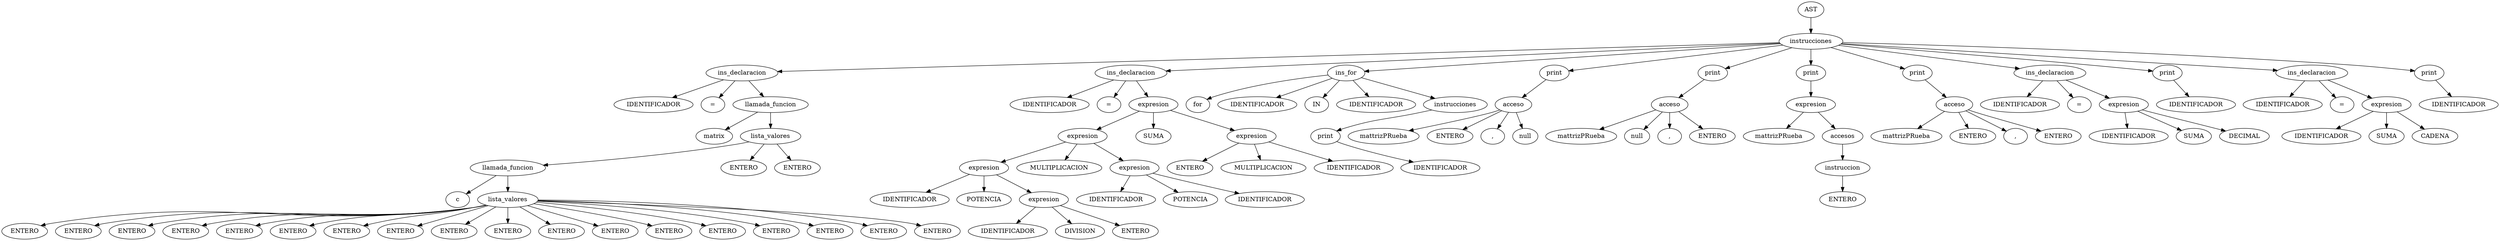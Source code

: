 digraph G {
"arbol.Arbol@20849809" [label="AST"] ;
"[arbol.Declaracion@4c1f56d6, arbol.Declaracion@6c396b04, arbol.For@3a705165, arbol.Print@3eb0d2f2, arbol.Print@8af9a14, arbol.Print@2f69a14e, arbol.Print@17aa26bf, arbol.Declaracion@2f3541fa, arbol.Print@5bbe1132, arbol.Declaracion@39bfa8da, arbol.Print@7f66ee8c]" [label="instrucciones"] ;
"arbol.Arbol@20849809" -> "[arbol.Declaracion@4c1f56d6, arbol.Declaracion@6c396b04, arbol.For@3a705165, arbol.Print@3eb0d2f2, arbol.Print@8af9a14, arbol.Print@2f69a14e, arbol.Print@17aa26bf, arbol.Declaracion@2f3541fa, arbol.Print@5bbe1132, arbol.Declaracion@39bfa8da, arbol.Print@7f66ee8c]"
"arbol.Declaracion@4c1f56d6" [label="instruccion"] ;
"[arbol.Declaracion@4c1f56d6, arbol.Declaracion@6c396b04, arbol.For@3a705165, arbol.Print@3eb0d2f2, arbol.Print@8af9a14, arbol.Print@2f69a14e, arbol.Print@17aa26bf, arbol.Declaracion@2f3541fa, arbol.Print@5bbe1132, arbol.Declaracion@39bfa8da, arbol.Print@7f66ee8c]" -> "arbol.Declaracion@4c1f56d6"
   "arbol.Declaracion@4c1f56d6" [label="ins_declaracion"] ;
   "arbol.Declaracion@4c1f56d6mattrizPRueba" [label="IDENTIFICADOR"] ;
   "arbol.Declaracion@4c1f56d6" -> "arbol.Declaracion@4c1f56d6mattrizPRueba"
   "arbol.Declaracion@4c1f56d6igual" [label="="] ;
   "arbol.Declaracion@4c1f56d6" -> "arbol.Declaracion@4c1f56d6igual"
   "arbol.LlamadaFunction@7a594a0b" [label="llamada_funcion"] ;
   "arbol.LlamadaFunction@7a594a0bid" [label="matrix"] ;
   "arbol.LlamadaFunction@7a594a0b" -> "arbol.LlamadaFunction@7a594a0bid"
"[arbol.LlamadaFunction@51c5f3f3, arbol.Operacion@15f86869, arbol.Operacion@5da2f6d4]" [label="lista_valores"] ;
"arbol.LlamadaFunction@7a594a0b" -> "[arbol.LlamadaFunction@51c5f3f3, arbol.Operacion@15f86869, arbol.Operacion@5da2f6d4]"
"arbol.LlamadaFunction@51c5f3f3" [label="valor"] ;
"[arbol.LlamadaFunction@51c5f3f3, arbol.Operacion@15f86869, arbol.Operacion@5da2f6d4]" -> "arbol.LlamadaFunction@51c5f3f3"
   "arbol.LlamadaFunction@51c5f3f3" [label="llamada_funcion"] ;
   "arbol.LlamadaFunction@51c5f3f3id" [label="c"] ;
   "arbol.LlamadaFunction@51c5f3f3" -> "arbol.LlamadaFunction@51c5f3f3id"
"[arbol.Operacion@6d1be679, arbol.Operacion@13bfca42, arbol.Operacion@45d2537c, arbol.Operacion@f8c0944, arbol.Operacion@3d961ee2, arbol.Operacion@50963ec8, arbol.Operacion@788ce15, arbol.Operacion@68a12189, arbol.Operacion@65cd5371, arbol.Operacion@44c517e, arbol.Operacion@45f5cf84, arbol.Operacion@24b903da, arbol.Operacion@2b609ae7, arbol.Operacion@4dc1f954, arbol.Operacion@26a39687, arbol.Operacion@4a68f65a, arbol.Operacion@65f0fa52, arbol.Operacion@27b9b4e1]" [label="lista_valores"] ;
"arbol.LlamadaFunction@51c5f3f3" -> "[arbol.Operacion@6d1be679, arbol.Operacion@13bfca42, arbol.Operacion@45d2537c, arbol.Operacion@f8c0944, arbol.Operacion@3d961ee2, arbol.Operacion@50963ec8, arbol.Operacion@788ce15, arbol.Operacion@68a12189, arbol.Operacion@65cd5371, arbol.Operacion@44c517e, arbol.Operacion@45f5cf84, arbol.Operacion@24b903da, arbol.Operacion@2b609ae7, arbol.Operacion@4dc1f954, arbol.Operacion@26a39687, arbol.Operacion@4a68f65a, arbol.Operacion@65f0fa52, arbol.Operacion@27b9b4e1]"
"arbol.Operacion@6d1be679" [label="valor"] ;
"[arbol.Operacion@6d1be679, arbol.Operacion@13bfca42, arbol.Operacion@45d2537c, arbol.Operacion@f8c0944, arbol.Operacion@3d961ee2, arbol.Operacion@50963ec8, arbol.Operacion@788ce15, arbol.Operacion@68a12189, arbol.Operacion@65cd5371, arbol.Operacion@44c517e, arbol.Operacion@45f5cf84, arbol.Operacion@24b903da, arbol.Operacion@2b609ae7, arbol.Operacion@4dc1f954, arbol.Operacion@26a39687, arbol.Operacion@4a68f65a, arbol.Operacion@65f0fa52, arbol.Operacion@27b9b4e1]" -> "arbol.Operacion@6d1be679"
"arbol.Operacion@6d1be679" [label="ENTERO"] ;
"arbol.Operacion@13bfca42" [label="valor"] ;
"[arbol.Operacion@6d1be679, arbol.Operacion@13bfca42, arbol.Operacion@45d2537c, arbol.Operacion@f8c0944, arbol.Operacion@3d961ee2, arbol.Operacion@50963ec8, arbol.Operacion@788ce15, arbol.Operacion@68a12189, arbol.Operacion@65cd5371, arbol.Operacion@44c517e, arbol.Operacion@45f5cf84, arbol.Operacion@24b903da, arbol.Operacion@2b609ae7, arbol.Operacion@4dc1f954, arbol.Operacion@26a39687, arbol.Operacion@4a68f65a, arbol.Operacion@65f0fa52, arbol.Operacion@27b9b4e1]" -> "arbol.Operacion@13bfca42"
"arbol.Operacion@13bfca42" [label="ENTERO"] ;
"arbol.Operacion@45d2537c" [label="valor"] ;
"[arbol.Operacion@6d1be679, arbol.Operacion@13bfca42, arbol.Operacion@45d2537c, arbol.Operacion@f8c0944, arbol.Operacion@3d961ee2, arbol.Operacion@50963ec8, arbol.Operacion@788ce15, arbol.Operacion@68a12189, arbol.Operacion@65cd5371, arbol.Operacion@44c517e, arbol.Operacion@45f5cf84, arbol.Operacion@24b903da, arbol.Operacion@2b609ae7, arbol.Operacion@4dc1f954, arbol.Operacion@26a39687, arbol.Operacion@4a68f65a, arbol.Operacion@65f0fa52, arbol.Operacion@27b9b4e1]" -> "arbol.Operacion@45d2537c"
"arbol.Operacion@45d2537c" [label="ENTERO"] ;
"arbol.Operacion@f8c0944" [label="valor"] ;
"[arbol.Operacion@6d1be679, arbol.Operacion@13bfca42, arbol.Operacion@45d2537c, arbol.Operacion@f8c0944, arbol.Operacion@3d961ee2, arbol.Operacion@50963ec8, arbol.Operacion@788ce15, arbol.Operacion@68a12189, arbol.Operacion@65cd5371, arbol.Operacion@44c517e, arbol.Operacion@45f5cf84, arbol.Operacion@24b903da, arbol.Operacion@2b609ae7, arbol.Operacion@4dc1f954, arbol.Operacion@26a39687, arbol.Operacion@4a68f65a, arbol.Operacion@65f0fa52, arbol.Operacion@27b9b4e1]" -> "arbol.Operacion@f8c0944"
"arbol.Operacion@f8c0944" [label="ENTERO"] ;
"arbol.Operacion@3d961ee2" [label="valor"] ;
"[arbol.Operacion@6d1be679, arbol.Operacion@13bfca42, arbol.Operacion@45d2537c, arbol.Operacion@f8c0944, arbol.Operacion@3d961ee2, arbol.Operacion@50963ec8, arbol.Operacion@788ce15, arbol.Operacion@68a12189, arbol.Operacion@65cd5371, arbol.Operacion@44c517e, arbol.Operacion@45f5cf84, arbol.Operacion@24b903da, arbol.Operacion@2b609ae7, arbol.Operacion@4dc1f954, arbol.Operacion@26a39687, arbol.Operacion@4a68f65a, arbol.Operacion@65f0fa52, arbol.Operacion@27b9b4e1]" -> "arbol.Operacion@3d961ee2"
"arbol.Operacion@3d961ee2" [label="ENTERO"] ;
"arbol.Operacion@50963ec8" [label="valor"] ;
"[arbol.Operacion@6d1be679, arbol.Operacion@13bfca42, arbol.Operacion@45d2537c, arbol.Operacion@f8c0944, arbol.Operacion@3d961ee2, arbol.Operacion@50963ec8, arbol.Operacion@788ce15, arbol.Operacion@68a12189, arbol.Operacion@65cd5371, arbol.Operacion@44c517e, arbol.Operacion@45f5cf84, arbol.Operacion@24b903da, arbol.Operacion@2b609ae7, arbol.Operacion@4dc1f954, arbol.Operacion@26a39687, arbol.Operacion@4a68f65a, arbol.Operacion@65f0fa52, arbol.Operacion@27b9b4e1]" -> "arbol.Operacion@50963ec8"
"arbol.Operacion@50963ec8" [label="ENTERO"] ;
"arbol.Operacion@788ce15" [label="valor"] ;
"[arbol.Operacion@6d1be679, arbol.Operacion@13bfca42, arbol.Operacion@45d2537c, arbol.Operacion@f8c0944, arbol.Operacion@3d961ee2, arbol.Operacion@50963ec8, arbol.Operacion@788ce15, arbol.Operacion@68a12189, arbol.Operacion@65cd5371, arbol.Operacion@44c517e, arbol.Operacion@45f5cf84, arbol.Operacion@24b903da, arbol.Operacion@2b609ae7, arbol.Operacion@4dc1f954, arbol.Operacion@26a39687, arbol.Operacion@4a68f65a, arbol.Operacion@65f0fa52, arbol.Operacion@27b9b4e1]" -> "arbol.Operacion@788ce15"
"arbol.Operacion@788ce15" [label="ENTERO"] ;
"arbol.Operacion@68a12189" [label="valor"] ;
"[arbol.Operacion@6d1be679, arbol.Operacion@13bfca42, arbol.Operacion@45d2537c, arbol.Operacion@f8c0944, arbol.Operacion@3d961ee2, arbol.Operacion@50963ec8, arbol.Operacion@788ce15, arbol.Operacion@68a12189, arbol.Operacion@65cd5371, arbol.Operacion@44c517e, arbol.Operacion@45f5cf84, arbol.Operacion@24b903da, arbol.Operacion@2b609ae7, arbol.Operacion@4dc1f954, arbol.Operacion@26a39687, arbol.Operacion@4a68f65a, arbol.Operacion@65f0fa52, arbol.Operacion@27b9b4e1]" -> "arbol.Operacion@68a12189"
"arbol.Operacion@68a12189" [label="ENTERO"] ;
"arbol.Operacion@65cd5371" [label="valor"] ;
"[arbol.Operacion@6d1be679, arbol.Operacion@13bfca42, arbol.Operacion@45d2537c, arbol.Operacion@f8c0944, arbol.Operacion@3d961ee2, arbol.Operacion@50963ec8, arbol.Operacion@788ce15, arbol.Operacion@68a12189, arbol.Operacion@65cd5371, arbol.Operacion@44c517e, arbol.Operacion@45f5cf84, arbol.Operacion@24b903da, arbol.Operacion@2b609ae7, arbol.Operacion@4dc1f954, arbol.Operacion@26a39687, arbol.Operacion@4a68f65a, arbol.Operacion@65f0fa52, arbol.Operacion@27b9b4e1]" -> "arbol.Operacion@65cd5371"
"arbol.Operacion@65cd5371" [label="ENTERO"] ;
"arbol.Operacion@44c517e" [label="valor"] ;
"[arbol.Operacion@6d1be679, arbol.Operacion@13bfca42, arbol.Operacion@45d2537c, arbol.Operacion@f8c0944, arbol.Operacion@3d961ee2, arbol.Operacion@50963ec8, arbol.Operacion@788ce15, arbol.Operacion@68a12189, arbol.Operacion@65cd5371, arbol.Operacion@44c517e, arbol.Operacion@45f5cf84, arbol.Operacion@24b903da, arbol.Operacion@2b609ae7, arbol.Operacion@4dc1f954, arbol.Operacion@26a39687, arbol.Operacion@4a68f65a, arbol.Operacion@65f0fa52, arbol.Operacion@27b9b4e1]" -> "arbol.Operacion@44c517e"
"arbol.Operacion@44c517e" [label="ENTERO"] ;
"arbol.Operacion@45f5cf84" [label="valor"] ;
"[arbol.Operacion@6d1be679, arbol.Operacion@13bfca42, arbol.Operacion@45d2537c, arbol.Operacion@f8c0944, arbol.Operacion@3d961ee2, arbol.Operacion@50963ec8, arbol.Operacion@788ce15, arbol.Operacion@68a12189, arbol.Operacion@65cd5371, arbol.Operacion@44c517e, arbol.Operacion@45f5cf84, arbol.Operacion@24b903da, arbol.Operacion@2b609ae7, arbol.Operacion@4dc1f954, arbol.Operacion@26a39687, arbol.Operacion@4a68f65a, arbol.Operacion@65f0fa52, arbol.Operacion@27b9b4e1]" -> "arbol.Operacion@45f5cf84"
"arbol.Operacion@45f5cf84" [label="ENTERO"] ;
"arbol.Operacion@24b903da" [label="valor"] ;
"[arbol.Operacion@6d1be679, arbol.Operacion@13bfca42, arbol.Operacion@45d2537c, arbol.Operacion@f8c0944, arbol.Operacion@3d961ee2, arbol.Operacion@50963ec8, arbol.Operacion@788ce15, arbol.Operacion@68a12189, arbol.Operacion@65cd5371, arbol.Operacion@44c517e, arbol.Operacion@45f5cf84, arbol.Operacion@24b903da, arbol.Operacion@2b609ae7, arbol.Operacion@4dc1f954, arbol.Operacion@26a39687, arbol.Operacion@4a68f65a, arbol.Operacion@65f0fa52, arbol.Operacion@27b9b4e1]" -> "arbol.Operacion@24b903da"
"arbol.Operacion@24b903da" [label="ENTERO"] ;
"arbol.Operacion@2b609ae7" [label="valor"] ;
"[arbol.Operacion@6d1be679, arbol.Operacion@13bfca42, arbol.Operacion@45d2537c, arbol.Operacion@f8c0944, arbol.Operacion@3d961ee2, arbol.Operacion@50963ec8, arbol.Operacion@788ce15, arbol.Operacion@68a12189, arbol.Operacion@65cd5371, arbol.Operacion@44c517e, arbol.Operacion@45f5cf84, arbol.Operacion@24b903da, arbol.Operacion@2b609ae7, arbol.Operacion@4dc1f954, arbol.Operacion@26a39687, arbol.Operacion@4a68f65a, arbol.Operacion@65f0fa52, arbol.Operacion@27b9b4e1]" -> "arbol.Operacion@2b609ae7"
"arbol.Operacion@2b609ae7" [label="ENTERO"] ;
"arbol.Operacion@4dc1f954" [label="valor"] ;
"[arbol.Operacion@6d1be679, arbol.Operacion@13bfca42, arbol.Operacion@45d2537c, arbol.Operacion@f8c0944, arbol.Operacion@3d961ee2, arbol.Operacion@50963ec8, arbol.Operacion@788ce15, arbol.Operacion@68a12189, arbol.Operacion@65cd5371, arbol.Operacion@44c517e, arbol.Operacion@45f5cf84, arbol.Operacion@24b903da, arbol.Operacion@2b609ae7, arbol.Operacion@4dc1f954, arbol.Operacion@26a39687, arbol.Operacion@4a68f65a, arbol.Operacion@65f0fa52, arbol.Operacion@27b9b4e1]" -> "arbol.Operacion@4dc1f954"
"arbol.Operacion@4dc1f954" [label="ENTERO"] ;
"arbol.Operacion@26a39687" [label="valor"] ;
"[arbol.Operacion@6d1be679, arbol.Operacion@13bfca42, arbol.Operacion@45d2537c, arbol.Operacion@f8c0944, arbol.Operacion@3d961ee2, arbol.Operacion@50963ec8, arbol.Operacion@788ce15, arbol.Operacion@68a12189, arbol.Operacion@65cd5371, arbol.Operacion@44c517e, arbol.Operacion@45f5cf84, arbol.Operacion@24b903da, arbol.Operacion@2b609ae7, arbol.Operacion@4dc1f954, arbol.Operacion@26a39687, arbol.Operacion@4a68f65a, arbol.Operacion@65f0fa52, arbol.Operacion@27b9b4e1]" -> "arbol.Operacion@26a39687"
"arbol.Operacion@26a39687" [label="ENTERO"] ;
"arbol.Operacion@4a68f65a" [label="valor"] ;
"[arbol.Operacion@6d1be679, arbol.Operacion@13bfca42, arbol.Operacion@45d2537c, arbol.Operacion@f8c0944, arbol.Operacion@3d961ee2, arbol.Operacion@50963ec8, arbol.Operacion@788ce15, arbol.Operacion@68a12189, arbol.Operacion@65cd5371, arbol.Operacion@44c517e, arbol.Operacion@45f5cf84, arbol.Operacion@24b903da, arbol.Operacion@2b609ae7, arbol.Operacion@4dc1f954, arbol.Operacion@26a39687, arbol.Operacion@4a68f65a, arbol.Operacion@65f0fa52, arbol.Operacion@27b9b4e1]" -> "arbol.Operacion@4a68f65a"
"arbol.Operacion@4a68f65a" [label="ENTERO"] ;
"arbol.Operacion@65f0fa52" [label="valor"] ;
"[arbol.Operacion@6d1be679, arbol.Operacion@13bfca42, arbol.Operacion@45d2537c, arbol.Operacion@f8c0944, arbol.Operacion@3d961ee2, arbol.Operacion@50963ec8, arbol.Operacion@788ce15, arbol.Operacion@68a12189, arbol.Operacion@65cd5371, arbol.Operacion@44c517e, arbol.Operacion@45f5cf84, arbol.Operacion@24b903da, arbol.Operacion@2b609ae7, arbol.Operacion@4dc1f954, arbol.Operacion@26a39687, arbol.Operacion@4a68f65a, arbol.Operacion@65f0fa52, arbol.Operacion@27b9b4e1]" -> "arbol.Operacion@65f0fa52"
"arbol.Operacion@65f0fa52" [label="ENTERO"] ;
"arbol.Operacion@27b9b4e1" [label="valor"] ;
"[arbol.Operacion@6d1be679, arbol.Operacion@13bfca42, arbol.Operacion@45d2537c, arbol.Operacion@f8c0944, arbol.Operacion@3d961ee2, arbol.Operacion@50963ec8, arbol.Operacion@788ce15, arbol.Operacion@68a12189, arbol.Operacion@65cd5371, arbol.Operacion@44c517e, arbol.Operacion@45f5cf84, arbol.Operacion@24b903da, arbol.Operacion@2b609ae7, arbol.Operacion@4dc1f954, arbol.Operacion@26a39687, arbol.Operacion@4a68f65a, arbol.Operacion@65f0fa52, arbol.Operacion@27b9b4e1]" -> "arbol.Operacion@27b9b4e1"
"arbol.Operacion@27b9b4e1" [label="ENTERO"] ;
"arbol.Operacion@15f86869" [label="valor"] ;
"[arbol.LlamadaFunction@51c5f3f3, arbol.Operacion@15f86869, arbol.Operacion@5da2f6d4]" -> "arbol.Operacion@15f86869"
"arbol.Operacion@15f86869" [label="ENTERO"] ;
"arbol.Operacion@5da2f6d4" [label="valor"] ;
"[arbol.LlamadaFunction@51c5f3f3, arbol.Operacion@15f86869, arbol.Operacion@5da2f6d4]" -> "arbol.Operacion@5da2f6d4"
"arbol.Operacion@5da2f6d4" [label="ENTERO"] ;
   "arbol.Declaracion@4c1f56d6" -> "arbol.LlamadaFunction@7a594a0b"
"arbol.Declaracion@6c396b04" [label="instruccion"] ;
"[arbol.Declaracion@4c1f56d6, arbol.Declaracion@6c396b04, arbol.For@3a705165, arbol.Print@3eb0d2f2, arbol.Print@8af9a14, arbol.Print@2f69a14e, arbol.Print@17aa26bf, arbol.Declaracion@2f3541fa, arbol.Print@5bbe1132, arbol.Declaracion@39bfa8da, arbol.Print@7f66ee8c]" -> "arbol.Declaracion@6c396b04"
   "arbol.Declaracion@6c396b04" [label="ins_declaracion"] ;
   "arbol.Declaracion@6c396b04mattrizPRueba" [label="IDENTIFICADOR"] ;
   "arbol.Declaracion@6c396b04" -> "arbol.Declaracion@6c396b04mattrizPRueba"
   "arbol.Declaracion@6c396b04igual" [label="="] ;
   "arbol.Declaracion@6c396b04" -> "arbol.Declaracion@6c396b04igual"
"arbol.Operacion@4143fd15" [label="expresion"] ;
"arbol.Operacion@7944c07c" [label="expresion"] ;
"arbol.Operacion@25172f1c" [label="expresion"] ;
"arbol.Operacion@1d14193f" [label="IDENTIFICADOR"] ;
"arbol.Operacion@25172f1c" -> "arbol.Operacion@1d14193f"
"arbol.Operacion@25172f1csig" [label="POTENCIA"] ;
"arbol.Operacion@25172f1c" -> "arbol.Operacion@25172f1csig"
"arbol.Operacion@187700cc" [label="expresion"] ;
"arbol.Operacion@1043e6e1" [label="IDENTIFICADOR"] ;
"arbol.Operacion@187700cc" -> "arbol.Operacion@1043e6e1"
"arbol.Operacion@187700ccsig" [label="DIVISION"] ;
"arbol.Operacion@187700cc" -> "arbol.Operacion@187700ccsig"
"arbol.Operacion@7203bcd1" [label="ENTERO"] ;
"arbol.Operacion@187700cc" -> "arbol.Operacion@7203bcd1"
"arbol.Operacion@25172f1c" -> "arbol.Operacion@187700cc"
"arbol.Operacion@7944c07c" -> "arbol.Operacion@25172f1c"
"arbol.Operacion@7944c07csig" [label="MULTIPLICACION"] ;
"arbol.Operacion@7944c07c" -> "arbol.Operacion@7944c07csig"
"arbol.Operacion@65b76c19" [label="expresion"] ;
"arbol.Operacion@2aecb1b1" [label="IDENTIFICADOR"] ;
"arbol.Operacion@65b76c19" -> "arbol.Operacion@2aecb1b1"
"arbol.Operacion@65b76c19sig" [label="POTENCIA"] ;
"arbol.Operacion@65b76c19" -> "arbol.Operacion@65b76c19sig"
"arbol.Operacion@45e67509" [label="IDENTIFICADOR"] ;
"arbol.Operacion@65b76c19" -> "arbol.Operacion@45e67509"
"arbol.Operacion@7944c07c" -> "arbol.Operacion@65b76c19"
"arbol.Operacion@4143fd15" -> "arbol.Operacion@7944c07c"
"arbol.Operacion@4143fd15sig" [label="SUMA"] ;
"arbol.Operacion@4143fd15" -> "arbol.Operacion@4143fd15sig"
"arbol.Operacion@1edb8992" [label="expresion"] ;
"arbol.Operacion@36ea87dc" [label="ENTERO"] ;
"arbol.Operacion@1edb8992" -> "arbol.Operacion@36ea87dc"
"arbol.Operacion@1edb8992sig" [label="MULTIPLICACION"] ;
"arbol.Operacion@1edb8992" -> "arbol.Operacion@1edb8992sig"
"arbol.Operacion@40d2f235" [label="IDENTIFICADOR"] ;
"arbol.Operacion@1edb8992" -> "arbol.Operacion@40d2f235"
"arbol.Operacion@4143fd15" -> "arbol.Operacion@1edb8992"
   "arbol.Declaracion@6c396b04" -> "arbol.Operacion@4143fd15"
"arbol.For@3a705165" [label="instruccion"] ;
"[arbol.Declaracion@4c1f56d6, arbol.Declaracion@6c396b04, arbol.For@3a705165, arbol.Print@3eb0d2f2, arbol.Print@8af9a14, arbol.Print@2f69a14e, arbol.Print@17aa26bf, arbol.Declaracion@2f3541fa, arbol.Print@5bbe1132, arbol.Declaracion@39bfa8da, arbol.Print@7f66ee8c]" -> "arbol.For@3a705165"
   "arbol.For@3a705165" [label="ins_for"] ;
   "arbol.For@3a705165for" [label="for"] ;
   "arbol.For@3a705165" -> "arbol.For@3a705165for"
   "arbol.For@3a705165id" [label="IDENTIFICADOR"] ;
   "arbol.For@3a705165" -> "arbol.For@3a705165id"
   "arbol.For@3a705165in" [label="IN"] ;
   "arbol.For@3a705165" -> "arbol.For@3a705165in"
"arbol.Operacion@23f54686" [label="IDENTIFICADOR"] ;
   "arbol.For@3a705165" -> "arbol.Operacion@23f54686"
"[arbol.Print@74615b97]" [label="instrucciones"] ;
"arbol.For@3a705165" -> "[arbol.Print@74615b97]"
"arbol.Print@74615b97" [label="instruccion"] ;
"[arbol.Print@74615b97]" -> "arbol.Print@74615b97"
   "arbol.Print@74615b97" [label="print"] ;
   "arbol.Print@74615b97" -> "arbol.Operacion@36b4cb90"
"arbol.Operacion@36b4cb90" [label="IDENTIFICADOR"] ;
"arbol.Print@3eb0d2f2" [label="instruccion"] ;
"[arbol.Declaracion@4c1f56d6, arbol.Declaracion@6c396b04, arbol.For@3a705165, arbol.Print@3eb0d2f2, arbol.Print@8af9a14, arbol.Print@2f69a14e, arbol.Print@17aa26bf, arbol.Declaracion@2f3541fa, arbol.Print@5bbe1132, arbol.Declaracion@39bfa8da, arbol.Print@7f66ee8c]" -> "arbol.Print@3eb0d2f2"
   "arbol.Print@3eb0d2f2" [label="print"] ;
   "arbol.Print@3eb0d2f2" -> "arbol.AccesoMatriz@68412306"
   "arbol.AccesoMatriz@68412306" [label="acceso"] ;
   "arbol.AccesoMatriz@68412306et" [label="mattrizPRueba"] ;
   "arbol.AccesoMatriz@68412306" -> "arbol.AccesoMatriz@68412306et"
"arbol.Operacion@610989fe" [label="ENTERO"] ;
   "arbol.AccesoMatriz@68412306" -> "arbol.Operacion@610989fe"
   "arbol.AccesoMatriz@68412306coma" [label=","] ;
   "arbol.AccesoMatriz@68412306" -> "arbol.AccesoMatriz@68412306coma"
   "arbol.AccesoMatriz@68412306y" [label="null"] ;
   "arbol.AccesoMatriz@68412306" -> "arbol.AccesoMatriz@68412306y"
"arbol.Print@8af9a14" [label="instruccion"] ;
"[arbol.Declaracion@4c1f56d6, arbol.Declaracion@6c396b04, arbol.For@3a705165, arbol.Print@3eb0d2f2, arbol.Print@8af9a14, arbol.Print@2f69a14e, arbol.Print@17aa26bf, arbol.Declaracion@2f3541fa, arbol.Print@5bbe1132, arbol.Declaracion@39bfa8da, arbol.Print@7f66ee8c]" -> "arbol.Print@8af9a14"
   "arbol.Print@8af9a14" [label="print"] ;
   "arbol.Print@8af9a14" -> "arbol.AccesoMatriz@1f4adbab"
   "arbol.AccesoMatriz@1f4adbab" [label="acceso"] ;
   "arbol.AccesoMatriz@1f4adbabet" [label="mattrizPRueba"] ;
   "arbol.AccesoMatriz@1f4adbab" -> "arbol.AccesoMatriz@1f4adbabet"
   "arbol.AccesoMatriz@1f4adbabx" [label="null"] ;
   "arbol.AccesoMatriz@1f4adbab" -> "arbol.AccesoMatriz@1f4adbabx"
   "arbol.AccesoMatriz@1f4adbabcoma" [label=","] ;
   "arbol.AccesoMatriz@1f4adbab" -> "arbol.AccesoMatriz@1f4adbabcoma"
"arbol.Operacion@fb26b99" [label="ENTERO"] ;
   "arbol.AccesoMatriz@1f4adbab" -> "arbol.Operacion@fb26b99"
"arbol.Print@2f69a14e" [label="instruccion"] ;
"[arbol.Declaracion@4c1f56d6, arbol.Declaracion@6c396b04, arbol.For@3a705165, arbol.Print@3eb0d2f2, arbol.Print@8af9a14, arbol.Print@2f69a14e, arbol.Print@17aa26bf, arbol.Declaracion@2f3541fa, arbol.Print@5bbe1132, arbol.Declaracion@39bfa8da, arbol.Print@7f66ee8c]" -> "arbol.Print@2f69a14e"
   "arbol.Print@2f69a14e" [label="print"] ;
   "arbol.Print@2f69a14e" -> "arbol.Acceso@6e0a307a"
   "arbol.Acceso@6e0a307a" [label="expresion"] ;
   "arbol.Acceso@6e0a307aet" [label="mattrizPRueba"] ;
   "arbol.Acceso@6e0a307a" -> "arbol.Acceso@6e0a307aet"
"[arbol.Operacion@4361023c]" [label="accesos"] ;
"arbol.Acceso@6e0a307a" -> "[arbol.Operacion@4361023c]"
"arbol.Operacion@4361023c" [label="instruccion"] ;
"[arbol.Operacion@4361023c]" -> "arbol.Operacion@4361023c"
"arbol.Operacion@a3f1e78" [label="ENTERO"] ;
"arbol.Operacion@4361023c" -> "arbol.Operacion@a3f1e78"
"arbol.Print@17aa26bf" [label="instruccion"] ;
"[arbol.Declaracion@4c1f56d6, arbol.Declaracion@6c396b04, arbol.For@3a705165, arbol.Print@3eb0d2f2, arbol.Print@8af9a14, arbol.Print@2f69a14e, arbol.Print@17aa26bf, arbol.Declaracion@2f3541fa, arbol.Print@5bbe1132, arbol.Declaracion@39bfa8da, arbol.Print@7f66ee8c]" -> "arbol.Print@17aa26bf"
   "arbol.Print@17aa26bf" [label="print"] ;
   "arbol.Print@17aa26bf" -> "arbol.AccesoMatriz@16cd4205"
   "arbol.AccesoMatriz@16cd4205" [label="acceso"] ;
   "arbol.AccesoMatriz@16cd4205et" [label="mattrizPRueba"] ;
   "arbol.AccesoMatriz@16cd4205" -> "arbol.AccesoMatriz@16cd4205et"
"arbol.Operacion@297b3946" [label="ENTERO"] ;
   "arbol.AccesoMatriz@16cd4205" -> "arbol.Operacion@297b3946"
   "arbol.AccesoMatriz@16cd4205coma" [label=","] ;
   "arbol.AccesoMatriz@16cd4205" -> "arbol.AccesoMatriz@16cd4205coma"
"arbol.Operacion@6240beb7" [label="ENTERO"] ;
   "arbol.AccesoMatriz@16cd4205" -> "arbol.Operacion@6240beb7"
"arbol.Declaracion@2f3541fa" [label="instruccion"] ;
"[arbol.Declaracion@4c1f56d6, arbol.Declaracion@6c396b04, arbol.For@3a705165, arbol.Print@3eb0d2f2, arbol.Print@8af9a14, arbol.Print@2f69a14e, arbol.Print@17aa26bf, arbol.Declaracion@2f3541fa, arbol.Print@5bbe1132, arbol.Declaracion@39bfa8da, arbol.Print@7f66ee8c]" -> "arbol.Declaracion@2f3541fa"
   "arbol.Declaracion@2f3541fa" [label="ins_declaracion"] ;
   "arbol.Declaracion@2f3541famattrizPRueba" [label="IDENTIFICADOR"] ;
   "arbol.Declaracion@2f3541fa" -> "arbol.Declaracion@2f3541famattrizPRueba"
   "arbol.Declaracion@2f3541faigual" [label="="] ;
   "arbol.Declaracion@2f3541fa" -> "arbol.Declaracion@2f3541faigual"
"arbol.Operacion@1c1ea0fd" [label="expresion"] ;
"arbol.Operacion@10feb059" [label="IDENTIFICADOR"] ;
"arbol.Operacion@1c1ea0fd" -> "arbol.Operacion@10feb059"
"arbol.Operacion@1c1ea0fdsig" [label="SUMA"] ;
"arbol.Operacion@1c1ea0fd" -> "arbol.Operacion@1c1ea0fdsig"
"arbol.Operacion@6cdf1529" [label="DECIMAL"] ;
"arbol.Operacion@1c1ea0fd" -> "arbol.Operacion@6cdf1529"
   "arbol.Declaracion@2f3541fa" -> "arbol.Operacion@1c1ea0fd"
"arbol.Print@5bbe1132" [label="instruccion"] ;
"[arbol.Declaracion@4c1f56d6, arbol.Declaracion@6c396b04, arbol.For@3a705165, arbol.Print@3eb0d2f2, arbol.Print@8af9a14, arbol.Print@2f69a14e, arbol.Print@17aa26bf, arbol.Declaracion@2f3541fa, arbol.Print@5bbe1132, arbol.Declaracion@39bfa8da, arbol.Print@7f66ee8c]" -> "arbol.Print@5bbe1132"
   "arbol.Print@5bbe1132" [label="print"] ;
   "arbol.Print@5bbe1132" -> "arbol.Operacion@7b4c10cf"
"arbol.Operacion@7b4c10cf" [label="IDENTIFICADOR"] ;
"arbol.Declaracion@39bfa8da" [label="instruccion"] ;
"[arbol.Declaracion@4c1f56d6, arbol.Declaracion@6c396b04, arbol.For@3a705165, arbol.Print@3eb0d2f2, arbol.Print@8af9a14, arbol.Print@2f69a14e, arbol.Print@17aa26bf, arbol.Declaracion@2f3541fa, arbol.Print@5bbe1132, arbol.Declaracion@39bfa8da, arbol.Print@7f66ee8c]" -> "arbol.Declaracion@39bfa8da"
   "arbol.Declaracion@39bfa8da" [label="ins_declaracion"] ;
   "arbol.Declaracion@39bfa8damattrizPRueba" [label="IDENTIFICADOR"] ;
   "arbol.Declaracion@39bfa8da" -> "arbol.Declaracion@39bfa8damattrizPRueba"
   "arbol.Declaracion@39bfa8daigual" [label="="] ;
   "arbol.Declaracion@39bfa8da" -> "arbol.Declaracion@39bfa8daigual"
"arbol.Operacion@634763da" [label="expresion"] ;
"arbol.Operacion@1e550b87" [label="IDENTIFICADOR"] ;
"arbol.Operacion@634763da" -> "arbol.Operacion@1e550b87"
"arbol.Operacion@634763dasig" [label="SUMA"] ;
"arbol.Operacion@634763da" -> "arbol.Operacion@634763dasig"
"arbol.Operacion@ab73339" [label="CADENA"] ;
"arbol.Operacion@634763da" -> "arbol.Operacion@ab73339"
   "arbol.Declaracion@39bfa8da" -> "arbol.Operacion@634763da"
"arbol.Print@7f66ee8c" [label="instruccion"] ;
"[arbol.Declaracion@4c1f56d6, arbol.Declaracion@6c396b04, arbol.For@3a705165, arbol.Print@3eb0d2f2, arbol.Print@8af9a14, arbol.Print@2f69a14e, arbol.Print@17aa26bf, arbol.Declaracion@2f3541fa, arbol.Print@5bbe1132, arbol.Declaracion@39bfa8da, arbol.Print@7f66ee8c]" -> "arbol.Print@7f66ee8c"
   "arbol.Print@7f66ee8c" [label="print"] ;
   "arbol.Print@7f66ee8c" -> "arbol.Operacion@7816dd15"
"arbol.Operacion@7816dd15" [label="IDENTIFICADOR"] ;

}
